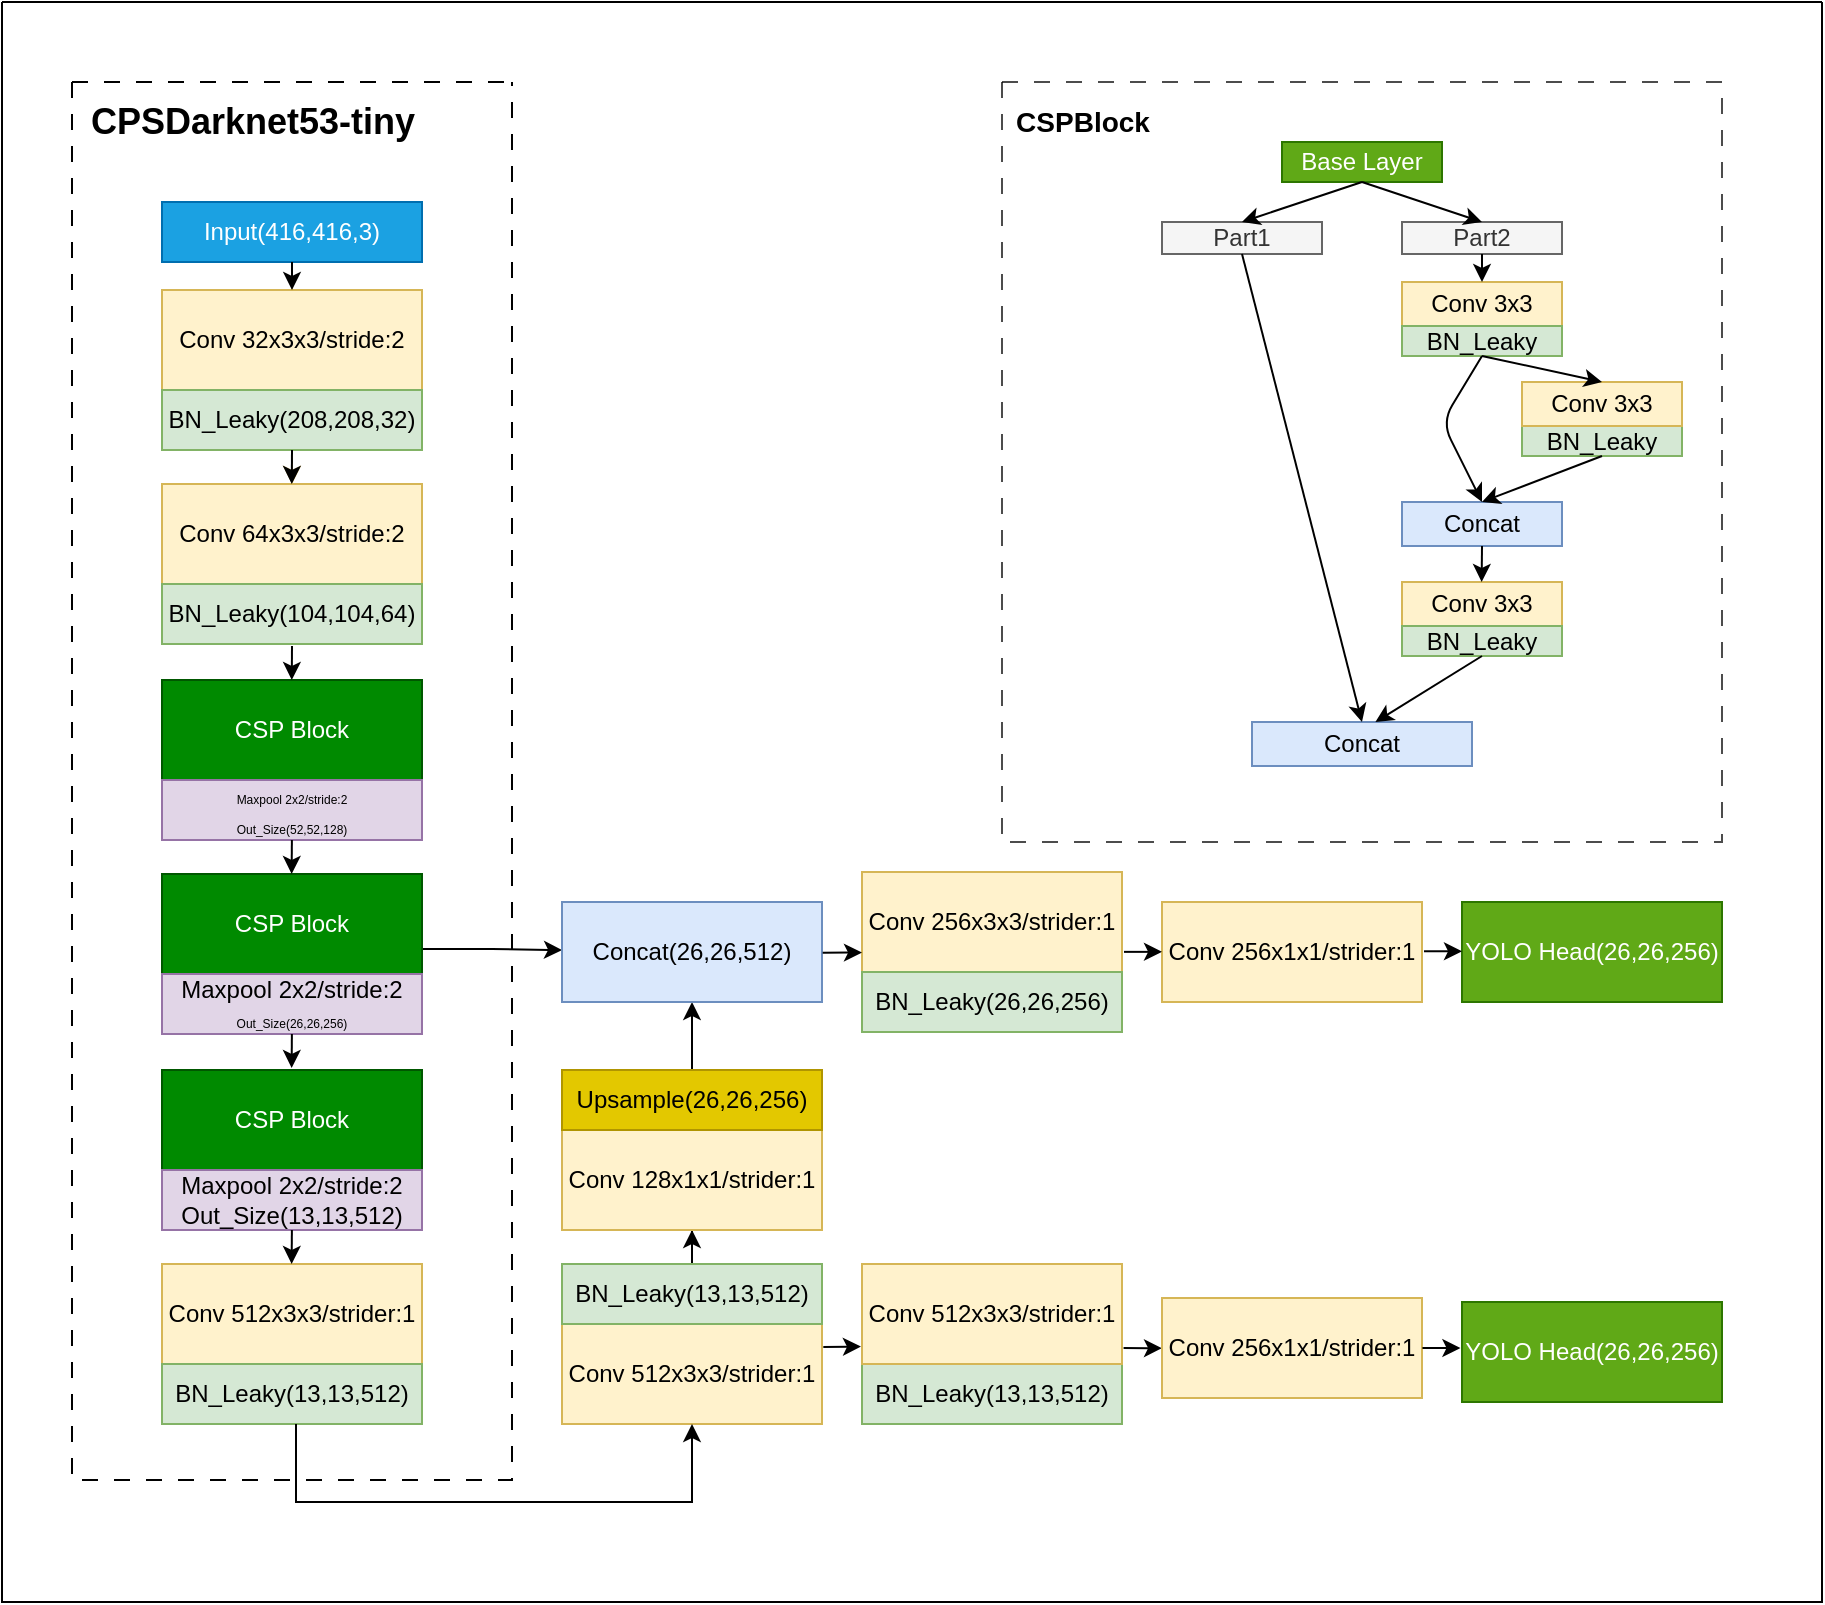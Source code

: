 <mxfile version="22.0.6" type="github" pages="3">
  <diagram name="第 1 页" id="C7Rz_XnBknAUtESU6E9H">
    <mxGraphModel dx="943" dy="786" grid="1" gridSize="10" guides="1" tooltips="1" connect="1" arrows="1" fold="1" page="1" pageScale="1" pageWidth="827" pageHeight="1169" math="0" shadow="0">
      <root>
        <mxCell id="0" />
        <mxCell id="1" parent="0" />
        <mxCell id="7DBj5NOCgDxDBbjT1OmL-2" value="" style="edgeStyle=orthogonalEdgeStyle;rounded=0;orthogonalLoop=1;jettySize=auto;html=1;fillColor=#fff2cc;strokeColor=#d6b656;" parent="1" source="ZzhfId6awPJv4jG7YO2s-1" target="ZzhfId6awPJv4jG7YO2s-5" edge="1">
          <mxGeometry relative="1" as="geometry" />
        </mxCell>
        <mxCell id="ZzhfId6awPJv4jG7YO2s-1" value="Input(416,416,3)" style="rounded=0;whiteSpace=wrap;html=1;flipV=1;flipH=0;fillColor=#1ba1e2;strokeColor=#006EAF;fontColor=#ffffff;" parent="1" vertex="1">
          <mxGeometry x="100" y="100" width="130" height="30" as="geometry" />
        </mxCell>
        <mxCell id="ZzhfId6awPJv4jG7YO2s-3" value="Conv 32x3x3/stride:2" style="rounded=0;whiteSpace=wrap;html=1;flipV=1;flipH=0;fillColor=#fff2cc;strokeColor=#d6b656;" parent="1" vertex="1">
          <mxGeometry x="100" y="144" width="130" height="50" as="geometry" />
        </mxCell>
        <mxCell id="ZzhfId6awPJv4jG7YO2s-4" value="BN_Leaky(208,208,32)" style="rounded=0;whiteSpace=wrap;html=1;flipV=1;flipH=0;fillColor=#d5e8d4;strokeColor=#82b366;" parent="1" vertex="1">
          <mxGeometry x="100" y="194" width="130" height="30" as="geometry" />
        </mxCell>
        <mxCell id="ZzhfId6awPJv4jG7YO2s-5" value="Conv 64x3x3/stride:2" style="rounded=0;whiteSpace=wrap;html=1;flipV=1;flipH=0;movable=1;resizable=1;rotatable=1;deletable=1;editable=1;locked=0;connectable=1;fillColor=#fff2cc;strokeColor=#d6b656;" parent="1" vertex="1">
          <mxGeometry x="100" y="241" width="130" height="50" as="geometry" />
        </mxCell>
        <mxCell id="ZzhfId6awPJv4jG7YO2s-6" value="BN_Leaky(104,104,64)" style="rounded=0;whiteSpace=wrap;html=1;flipV=1;flipH=0;movable=1;resizable=1;rotatable=1;deletable=1;editable=1;locked=0;connectable=1;fillColor=#d5e8d4;strokeColor=#82b366;" parent="1" vertex="1">
          <mxGeometry x="100" y="291" width="130" height="30" as="geometry" />
        </mxCell>
        <mxCell id="ZzhfId6awPJv4jG7YO2s-7" value="CSP Block" style="rounded=0;whiteSpace=wrap;html=1;flipV=1;flipH=0;fillColor=#008a00;fontColor=#ffffff;strokeColor=#005700;" parent="1" vertex="1">
          <mxGeometry x="100" y="339" width="130" height="50" as="geometry" />
        </mxCell>
        <mxCell id="ZzhfId6awPJv4jG7YO2s-8" value="&lt;font style=&quot;font-size: 6px;&quot;&gt;Maxpool 2x2/stride:2&lt;br&gt;Out_Size(52,52,128)&lt;br&gt;&lt;/font&gt;" style="rounded=0;whiteSpace=wrap;html=1;flipV=1;flipH=0;fillColor=#e1d5e7;strokeColor=#9673a6;" parent="1" vertex="1">
          <mxGeometry x="100" y="389" width="130" height="30" as="geometry" />
        </mxCell>
        <mxCell id="ZzhfId6awPJv4jG7YO2s-43" style="edgeStyle=orthogonalEdgeStyle;rounded=0;orthogonalLoop=1;jettySize=auto;html=1;exitX=1;exitY=0.75;exitDx=0;exitDy=0;entryX=0;entryY=0.519;entryDx=0;entryDy=0;entryPerimeter=0;" parent="1" source="ZzhfId6awPJv4jG7YO2s-9" target="ZzhfId6awPJv4jG7YO2s-39" edge="1">
          <mxGeometry relative="1" as="geometry">
            <mxPoint x="300" y="473.25" as="targetPoint" />
          </mxGeometry>
        </mxCell>
        <mxCell id="ZzhfId6awPJv4jG7YO2s-9" value="CSP Block" style="rounded=0;whiteSpace=wrap;html=1;flipV=1;flipH=0;fillColor=#008a00;fontColor=#ffffff;strokeColor=#005700;" parent="1" vertex="1">
          <mxGeometry x="100" y="436" width="130" height="50" as="geometry" />
        </mxCell>
        <mxCell id="ZzhfId6awPJv4jG7YO2s-10" value="Maxpool 2x2/stride:2&lt;br style=&quot;border-color: var(--border-color); font-size: 6px;&quot;&gt;&lt;span style=&quot;font-size: 6px;&quot;&gt;Out_Size(26,26,256)&lt;/span&gt;" style="rounded=0;whiteSpace=wrap;html=1;flipV=1;flipH=0;fillColor=#e1d5e7;strokeColor=#9673a6;" parent="1" vertex="1">
          <mxGeometry x="100" y="486" width="130" height="30" as="geometry" />
        </mxCell>
        <mxCell id="ZzhfId6awPJv4jG7YO2s-11" value="CSP Block" style="rounded=0;whiteSpace=wrap;html=1;flipV=1;flipH=0;fillColor=#008a00;fontColor=#ffffff;strokeColor=#005700;" parent="1" vertex="1">
          <mxGeometry x="100" y="534" width="130" height="50" as="geometry" />
        </mxCell>
        <mxCell id="ZzhfId6awPJv4jG7YO2s-12" value="Maxpool 2x2/stride:2&lt;br style=&quot;border-color: var(--border-color); font-size: 6px;&quot;&gt;Out_Size(13,13,512)" style="rounded=0;whiteSpace=wrap;html=1;flipV=1;flipH=0;fillColor=#e1d5e7;strokeColor=#9673a6;" parent="1" vertex="1">
          <mxGeometry x="100" y="584" width="130" height="30" as="geometry" />
        </mxCell>
        <mxCell id="ZzhfId6awPJv4jG7YO2s-13" value="Conv 512x3x3/strider:1" style="rounded=0;whiteSpace=wrap;html=1;flipV=1;flipH=0;fillColor=#fff2cc;strokeColor=#d6b656;" parent="1" vertex="1">
          <mxGeometry x="100" y="631" width="130" height="50" as="geometry" />
        </mxCell>
        <mxCell id="ZzhfId6awPJv4jG7YO2s-14" value="BN_Leaky(13,13,512)" style="rounded=0;whiteSpace=wrap;html=1;flipV=1;flipH=0;fillColor=#d5e8d4;strokeColor=#82b366;" parent="1" vertex="1">
          <mxGeometry x="100" y="681" width="130" height="30" as="geometry" />
        </mxCell>
        <mxCell id="ZzhfId6awPJv4jG7YO2s-23" value="" style="endArrow=classic;html=1;rounded=0;exitX=0.5;exitY=1;exitDx=0;exitDy=0;" parent="1" source="ZzhfId6awPJv4jG7YO2s-1" target="ZzhfId6awPJv4jG7YO2s-3" edge="1">
          <mxGeometry width="50" height="50" relative="1" as="geometry">
            <mxPoint x="200" y="150" as="sourcePoint" />
            <mxPoint x="250" y="100" as="targetPoint" />
          </mxGeometry>
        </mxCell>
        <mxCell id="ZzhfId6awPJv4jG7YO2s-24" value="" style="endArrow=classic;html=1;rounded=0;exitX=0.5;exitY=1;exitDx=0;exitDy=0;" parent="1" source="ZzhfId6awPJv4jG7YO2s-4" edge="1">
          <mxGeometry width="50" height="50" relative="1" as="geometry">
            <mxPoint x="164.89" y="227" as="sourcePoint" />
            <mxPoint x="164.89" y="241" as="targetPoint" />
          </mxGeometry>
        </mxCell>
        <mxCell id="ZzhfId6awPJv4jG7YO2s-25" value="" style="endArrow=classic;html=1;rounded=0;exitX=0.5;exitY=1;exitDx=0;exitDy=0;" parent="1" edge="1">
          <mxGeometry width="50" height="50" relative="1" as="geometry">
            <mxPoint x="165" y="322" as="sourcePoint" />
            <mxPoint x="164.89" y="339" as="targetPoint" />
          </mxGeometry>
        </mxCell>
        <mxCell id="ZzhfId6awPJv4jG7YO2s-26" value="" style="endArrow=classic;html=1;rounded=0;exitX=0.5;exitY=1;exitDx=0;exitDy=0;" parent="1" edge="1">
          <mxGeometry width="50" height="50" relative="1" as="geometry">
            <mxPoint x="164.94" y="419" as="sourcePoint" />
            <mxPoint x="164.83" y="436" as="targetPoint" />
          </mxGeometry>
        </mxCell>
        <mxCell id="ZzhfId6awPJv4jG7YO2s-27" value="" style="endArrow=classic;html=1;rounded=0;exitX=0.5;exitY=1;exitDx=0;exitDy=0;" parent="1" edge="1">
          <mxGeometry width="50" height="50" relative="1" as="geometry">
            <mxPoint x="164.94" y="516" as="sourcePoint" />
            <mxPoint x="164.83" y="533" as="targetPoint" />
          </mxGeometry>
        </mxCell>
        <mxCell id="ZzhfId6awPJv4jG7YO2s-28" value="" style="endArrow=classic;html=1;rounded=0;exitX=0.5;exitY=1;exitDx=0;exitDy=0;" parent="1" edge="1">
          <mxGeometry width="50" height="50" relative="1" as="geometry">
            <mxPoint x="164.94" y="614" as="sourcePoint" />
            <mxPoint x="164.83" y="631" as="targetPoint" />
          </mxGeometry>
        </mxCell>
        <mxCell id="ZzhfId6awPJv4jG7YO2s-32" value="" style="swimlane;startSize=0;dashed=1;dashPattern=8 8;" parent="1" vertex="1">
          <mxGeometry x="55" y="40" width="220" height="699" as="geometry" />
        </mxCell>
        <mxCell id="ZzhfId6awPJv4jG7YO2s-33" value="&lt;b&gt;&lt;font style=&quot;font-size: 18px;&quot;&gt;CPSDarknet53-tiny&lt;/font&gt;&lt;/b&gt;" style="text;html=1;align=center;verticalAlign=middle;resizable=0;points=[];autosize=1;strokeColor=none;fillColor=none;" parent="ZzhfId6awPJv4jG7YO2s-32" vertex="1">
          <mxGeometry x="-5" width="190" height="40" as="geometry" />
        </mxCell>
        <mxCell id="ZzhfId6awPJv4jG7YO2s-35" value="Conv 512x3x3/strider:1" style="rounded=0;whiteSpace=wrap;html=1;flipV=0;flipH=1;direction=west;fillColor=#fff2cc;strokeColor=#d6b656;" parent="1" vertex="1">
          <mxGeometry x="300" y="661" width="130" height="50" as="geometry" />
        </mxCell>
        <mxCell id="ZzhfId6awPJv4jG7YO2s-42" style="edgeStyle=orthogonalEdgeStyle;rounded=0;orthogonalLoop=1;jettySize=auto;html=1;exitX=0.5;exitY=1;exitDx=0;exitDy=0;" parent="1" source="ZzhfId6awPJv4jG7YO2s-36" target="ZzhfId6awPJv4jG7YO2s-37" edge="1">
          <mxGeometry relative="1" as="geometry" />
        </mxCell>
        <mxCell id="ZzhfId6awPJv4jG7YO2s-36" value="BN_Leaky(13,13,512)" style="rounded=0;whiteSpace=wrap;html=1;flipV=0;flipH=1;direction=west;fillColor=#d5e8d4;strokeColor=#82b366;" parent="1" vertex="1">
          <mxGeometry x="300" y="631" width="130" height="30" as="geometry" />
        </mxCell>
        <mxCell id="ZzhfId6awPJv4jG7YO2s-37" value="Conv 128x1x1/strider:1" style="rounded=0;whiteSpace=wrap;html=1;flipV=0;flipH=1;direction=west;fillColor=#fff2cc;strokeColor=#d6b656;" parent="1" vertex="1">
          <mxGeometry x="300" y="564" width="130" height="50" as="geometry" />
        </mxCell>
        <mxCell id="ZzhfId6awPJv4jG7YO2s-41" style="edgeStyle=orthogonalEdgeStyle;rounded=0;orthogonalLoop=1;jettySize=auto;html=1;exitX=0.5;exitY=1;exitDx=0;exitDy=0;entryX=0.5;entryY=0;entryDx=0;entryDy=0;" parent="1" source="ZzhfId6awPJv4jG7YO2s-38" target="ZzhfId6awPJv4jG7YO2s-39" edge="1">
          <mxGeometry relative="1" as="geometry" />
        </mxCell>
        <mxCell id="ZzhfId6awPJv4jG7YO2s-38" value="Upsample(26,26,256)" style="rounded=0;whiteSpace=wrap;html=1;flipV=0;flipH=1;direction=west;fillColor=#e3c800;fontColor=#000000;strokeColor=#B09500;" parent="1" vertex="1">
          <mxGeometry x="300" y="534" width="130" height="30" as="geometry" />
        </mxCell>
        <mxCell id="ZzhfId6awPJv4jG7YO2s-39" value="Concat(26,26,512)" style="rounded=0;whiteSpace=wrap;html=1;flipV=0;flipH=1;direction=west;fillColor=#dae8fc;strokeColor=#6c8ebf;" parent="1" vertex="1">
          <mxGeometry x="300" y="450" width="130" height="50" as="geometry" />
        </mxCell>
        <mxCell id="ZzhfId6awPJv4jG7YO2s-46" value="Conv 256x3x3/strider:1" style="rounded=0;whiteSpace=wrap;html=1;flipV=1;flipH=0;fillColor=#fff2cc;strokeColor=#d6b656;" parent="1" vertex="1">
          <mxGeometry x="450" y="435" width="130" height="50" as="geometry" />
        </mxCell>
        <mxCell id="ZzhfId6awPJv4jG7YO2s-47" value="BN_Leaky(26,26,256)" style="rounded=0;whiteSpace=wrap;html=1;flipV=1;flipH=0;fillColor=#d5e8d4;strokeColor=#82b366;" parent="1" vertex="1">
          <mxGeometry x="450" y="485" width="130" height="30" as="geometry" />
        </mxCell>
        <mxCell id="ZzhfId6awPJv4jG7YO2s-52" value="BN_Leaky(13,13,512)" style="rounded=0;whiteSpace=wrap;html=1;flipV=0;flipH=1;direction=west;fillColor=#d5e8d4;strokeColor=#82b366;" parent="1" vertex="1">
          <mxGeometry x="450" y="681" width="130" height="30" as="geometry" />
        </mxCell>
        <mxCell id="ZzhfId6awPJv4jG7YO2s-53" value="Conv 512x3x3/strider:1" style="rounded=0;whiteSpace=wrap;html=1;flipV=0;flipH=1;direction=west;fillColor=#fff2cc;strokeColor=#d6b656;" parent="1" vertex="1">
          <mxGeometry x="450" y="631" width="130" height="50" as="geometry" />
        </mxCell>
        <mxCell id="ZzhfId6awPJv4jG7YO2s-55" value="YOLO Head(26,26,256)" style="rounded=0;whiteSpace=wrap;html=1;flipV=0;flipH=1;direction=west;fillColor=#60a917;fontColor=#ffffff;strokeColor=#2D7600;" parent="1" vertex="1">
          <mxGeometry x="750" y="650" width="130" height="50" as="geometry" />
        </mxCell>
        <mxCell id="ZzhfId6awPJv4jG7YO2s-56" value="Conv 256x1x1/strider:1" style="rounded=0;whiteSpace=wrap;html=1;flipV=0;flipH=1;direction=west;fillColor=#fff2cc;strokeColor=#d6b656;" parent="1" vertex="1">
          <mxGeometry x="600" y="450" width="130" height="50" as="geometry" />
        </mxCell>
        <mxCell id="ZzhfId6awPJv4jG7YO2s-72" style="edgeStyle=orthogonalEdgeStyle;rounded=0;orthogonalLoop=1;jettySize=auto;html=1;exitX=1.006;exitY=0.159;exitDx=0;exitDy=0;exitPerimeter=0;" parent="1" source="ZzhfId6awPJv4jG7YO2s-53" target="ZzhfId6awPJv4jG7YO2s-60" edge="1">
          <mxGeometry relative="1" as="geometry" />
        </mxCell>
        <mxCell id="ZzhfId6awPJv4jG7YO2s-60" value="Conv 256x1x1/strider:1" style="rounded=0;whiteSpace=wrap;html=1;flipV=0;flipH=1;direction=west;fillColor=#fff2cc;strokeColor=#d6b656;" parent="1" vertex="1">
          <mxGeometry x="600" y="648" width="130" height="50" as="geometry" />
        </mxCell>
        <mxCell id="ZzhfId6awPJv4jG7YO2s-61" value="YOLO Head(26,26,256)" style="rounded=0;whiteSpace=wrap;html=1;flipV=0;flipH=1;direction=west;fillColor=#60a917;fontColor=#ffffff;strokeColor=#2D7600;" parent="1" vertex="1">
          <mxGeometry x="750" y="450" width="130" height="50" as="geometry" />
        </mxCell>
        <mxCell id="ZzhfId6awPJv4jG7YO2s-63" value="" style="endArrow=classic;html=1;rounded=0;entryX=-0.004;entryY=0.175;entryDx=0;entryDy=0;entryPerimeter=0;exitX=1.005;exitY=0.769;exitDx=0;exitDy=0;exitPerimeter=0;" parent="1" source="ZzhfId6awPJv4jG7YO2s-35" target="ZzhfId6awPJv4jG7YO2s-53" edge="1">
          <mxGeometry width="50" height="50" relative="1" as="geometry">
            <mxPoint x="430" y="671" as="sourcePoint" />
            <mxPoint x="480" y="621" as="targetPoint" />
            <Array as="points" />
          </mxGeometry>
        </mxCell>
        <mxCell id="ZzhfId6awPJv4jG7YO2s-64" value="" style="endArrow=classic;html=1;rounded=0;entryX=0;entryY=0.194;entryDx=0;entryDy=0;entryPerimeter=0;exitX=1.005;exitY=0.769;exitDx=0;exitDy=0;exitPerimeter=0;" parent="1" target="ZzhfId6awPJv4jG7YO2s-46" edge="1">
          <mxGeometry width="50" height="50" relative="1" as="geometry">
            <mxPoint x="430.35" y="475.32" as="sourcePoint" />
            <mxPoint x="448.35" y="474.32" as="targetPoint" />
            <Array as="points" />
          </mxGeometry>
        </mxCell>
        <mxCell id="ZzhfId6awPJv4jG7YO2s-73" style="edgeStyle=orthogonalEdgeStyle;rounded=0;orthogonalLoop=1;jettySize=auto;html=1;exitX=1.006;exitY=0.159;exitDx=0;exitDy=0;exitPerimeter=0;" parent="1" edge="1">
          <mxGeometry relative="1" as="geometry">
            <mxPoint x="581" y="474.93" as="sourcePoint" />
            <mxPoint x="600" y="474.93" as="targetPoint" />
          </mxGeometry>
        </mxCell>
        <mxCell id="ZzhfId6awPJv4jG7YO2s-74" style="edgeStyle=orthogonalEdgeStyle;rounded=0;orthogonalLoop=1;jettySize=auto;html=1;exitX=1.006;exitY=0.159;exitDx=0;exitDy=0;exitPerimeter=0;" parent="1" edge="1">
          <mxGeometry relative="1" as="geometry">
            <mxPoint x="731" y="474.63" as="sourcePoint" />
            <mxPoint x="750" y="474.63" as="targetPoint" />
          </mxGeometry>
        </mxCell>
        <mxCell id="ZzhfId6awPJv4jG7YO2s-76" style="edgeStyle=orthogonalEdgeStyle;rounded=0;orthogonalLoop=1;jettySize=auto;html=1;exitX=1.006;exitY=0.159;exitDx=0;exitDy=0;exitPerimeter=0;" parent="1" edge="1">
          <mxGeometry relative="1" as="geometry">
            <mxPoint x="730.22" y="673" as="sourcePoint" />
            <mxPoint x="749.22" y="673" as="targetPoint" />
          </mxGeometry>
        </mxCell>
        <mxCell id="ZzhfId6awPJv4jG7YO2s-77" value="" style="swimlane;startSize=0;dashed=1;dashPattern=8 8;opacity=70;" parent="1" vertex="1">
          <mxGeometry x="520" y="40" width="360" height="380" as="geometry" />
        </mxCell>
        <mxCell id="ZzhfId6awPJv4jG7YO2s-78" value="&lt;b&gt;&lt;font style=&quot;font-size: 14px;&quot;&gt;CSPBlock&lt;/font&gt;&lt;/b&gt;" style="text;html=1;align=center;verticalAlign=middle;resizable=0;points=[];autosize=1;strokeColor=none;fillColor=none;" parent="ZzhfId6awPJv4jG7YO2s-77" vertex="1">
          <mxGeometry x="-5" y="5" width="90" height="30" as="geometry" />
        </mxCell>
        <mxCell id="ZzhfId6awPJv4jG7YO2s-79" value="Base Layer" style="rounded=0;whiteSpace=wrap;html=1;fillColor=#60a917;fontColor=#ffffff;strokeColor=#2D7600;" parent="ZzhfId6awPJv4jG7YO2s-77" vertex="1">
          <mxGeometry x="140" y="30" width="80" height="20" as="geometry" />
        </mxCell>
        <mxCell id="ZzhfId6awPJv4jG7YO2s-80" value="Part1" style="rounded=0;whiteSpace=wrap;html=1;fillColor=#f5f5f5;fontColor=#333333;strokeColor=#666666;" parent="ZzhfId6awPJv4jG7YO2s-77" vertex="1">
          <mxGeometry x="80" y="70" width="80" height="16" as="geometry" />
        </mxCell>
        <mxCell id="ZzhfId6awPJv4jG7YO2s-81" value="Part2" style="rounded=0;whiteSpace=wrap;html=1;fillColor=#f5f5f5;fontColor=#333333;strokeColor=#666666;" parent="ZzhfId6awPJv4jG7YO2s-77" vertex="1">
          <mxGeometry x="200" y="70" width="80" height="16" as="geometry" />
        </mxCell>
        <mxCell id="ZzhfId6awPJv4jG7YO2s-83" value="Conv 3x3" style="rounded=0;whiteSpace=wrap;html=1;fillColor=#fff2cc;strokeColor=#d6b656;" parent="ZzhfId6awPJv4jG7YO2s-77" vertex="1">
          <mxGeometry x="200" y="100" width="80" height="22" as="geometry" />
        </mxCell>
        <mxCell id="ZzhfId6awPJv4jG7YO2s-84" value="BN_Leaky" style="rounded=0;whiteSpace=wrap;html=1;fillColor=#d5e8d4;strokeColor=#82b366;" parent="ZzhfId6awPJv4jG7YO2s-77" vertex="1">
          <mxGeometry x="200" y="122" width="80" height="15" as="geometry" />
        </mxCell>
        <mxCell id="ZzhfId6awPJv4jG7YO2s-85" value="BN_Leaky" style="rounded=0;whiteSpace=wrap;html=1;fillColor=#d5e8d4;strokeColor=#82b366;" parent="ZzhfId6awPJv4jG7YO2s-77" vertex="1">
          <mxGeometry x="260" y="172" width="80" height="15" as="geometry" />
        </mxCell>
        <mxCell id="ZzhfId6awPJv4jG7YO2s-86" value="Conv 3x3" style="rounded=0;whiteSpace=wrap;html=1;fillColor=#fff2cc;strokeColor=#d6b656;" parent="ZzhfId6awPJv4jG7YO2s-77" vertex="1">
          <mxGeometry x="260" y="150" width="80" height="22" as="geometry" />
        </mxCell>
        <mxCell id="ZzhfId6awPJv4jG7YO2s-87" value="Concat" style="rounded=0;whiteSpace=wrap;html=1;fillColor=#dae8fc;strokeColor=#6c8ebf;" parent="ZzhfId6awPJv4jG7YO2s-77" vertex="1">
          <mxGeometry x="200" y="210" width="80" height="22" as="geometry" />
        </mxCell>
        <mxCell id="ZzhfId6awPJv4jG7YO2s-88" value="Conv 3x3" style="rounded=0;whiteSpace=wrap;html=1;fillColor=#fff2cc;strokeColor=#d6b656;" parent="ZzhfId6awPJv4jG7YO2s-77" vertex="1">
          <mxGeometry x="200" y="250" width="80" height="22" as="geometry" />
        </mxCell>
        <mxCell id="ZzhfId6awPJv4jG7YO2s-89" value="BN_Leaky" style="rounded=0;whiteSpace=wrap;html=1;fillColor=#d5e8d4;strokeColor=#82b366;" parent="ZzhfId6awPJv4jG7YO2s-77" vertex="1">
          <mxGeometry x="200" y="272" width="80" height="15" as="geometry" />
        </mxCell>
        <mxCell id="ZzhfId6awPJv4jG7YO2s-90" value="Concat" style="rounded=0;whiteSpace=wrap;html=1;fillColor=#dae8fc;strokeColor=#6c8ebf;" parent="ZzhfId6awPJv4jG7YO2s-77" vertex="1">
          <mxGeometry x="125" y="320" width="110" height="22" as="geometry" />
        </mxCell>
        <mxCell id="ZzhfId6awPJv4jG7YO2s-93" value="" style="endArrow=classic;html=1;rounded=0;entryX=0.5;entryY=0;entryDx=0;entryDy=0;" parent="ZzhfId6awPJv4jG7YO2s-77" target="ZzhfId6awPJv4jG7YO2s-90" edge="1">
          <mxGeometry width="50" height="50" relative="1" as="geometry">
            <mxPoint x="120" y="86" as="sourcePoint" />
            <mxPoint x="170" y="36" as="targetPoint" />
          </mxGeometry>
        </mxCell>
        <mxCell id="ZzhfId6awPJv4jG7YO2s-94" value="" style="endArrow=classic;html=1;rounded=0;exitX=0.5;exitY=1;exitDx=0;exitDy=0;entryX=0.5;entryY=0;entryDx=0;entryDy=0;" parent="ZzhfId6awPJv4jG7YO2s-77" source="ZzhfId6awPJv4jG7YO2s-79" target="ZzhfId6awPJv4jG7YO2s-80" edge="1">
          <mxGeometry width="50" height="50" relative="1" as="geometry">
            <mxPoint x="170" y="160" as="sourcePoint" />
            <mxPoint x="220" y="110" as="targetPoint" />
          </mxGeometry>
        </mxCell>
        <mxCell id="ZzhfId6awPJv4jG7YO2s-95" value="" style="endArrow=classic;html=1;rounded=0;exitX=0.5;exitY=1;exitDx=0;exitDy=0;entryX=0.5;entryY=0;entryDx=0;entryDy=0;" parent="ZzhfId6awPJv4jG7YO2s-77" source="ZzhfId6awPJv4jG7YO2s-79" target="ZzhfId6awPJv4jG7YO2s-81" edge="1">
          <mxGeometry width="50" height="50" relative="1" as="geometry">
            <mxPoint x="200" y="50" as="sourcePoint" />
            <mxPoint x="140" y="70" as="targetPoint" />
          </mxGeometry>
        </mxCell>
        <mxCell id="ZzhfId6awPJv4jG7YO2s-96" value="" style="endArrow=classic;html=1;rounded=0;entryX=0.5;entryY=0;entryDx=0;entryDy=0;exitX=0.5;exitY=1;exitDx=0;exitDy=0;" parent="ZzhfId6awPJv4jG7YO2s-77" source="ZzhfId6awPJv4jG7YO2s-81" target="ZzhfId6awPJv4jG7YO2s-83" edge="1">
          <mxGeometry width="50" height="50" relative="1" as="geometry">
            <mxPoint x="190" y="110" as="sourcePoint" />
            <mxPoint x="240" y="60" as="targetPoint" />
          </mxGeometry>
        </mxCell>
        <mxCell id="ZzhfId6awPJv4jG7YO2s-98" value="" style="endArrow=classic;html=1;rounded=0;entryX=0.5;entryY=0;entryDx=0;entryDy=0;exitX=0.5;exitY=1;exitDx=0;exitDy=0;" parent="ZzhfId6awPJv4jG7YO2s-77" source="ZzhfId6awPJv4jG7YO2s-87" edge="1">
          <mxGeometry width="50" height="50" relative="1" as="geometry">
            <mxPoint x="239.83" y="236" as="sourcePoint" />
            <mxPoint x="239.83" y="250" as="targetPoint" />
          </mxGeometry>
        </mxCell>
        <mxCell id="ZzhfId6awPJv4jG7YO2s-99" value="" style="endArrow=classic;html=1;rounded=0;entryX=0.5;entryY=0;entryDx=0;entryDy=0;exitX=0.5;exitY=1;exitDx=0;exitDy=0;" parent="ZzhfId6awPJv4jG7YO2s-77" source="ZzhfId6awPJv4jG7YO2s-84" target="ZzhfId6awPJv4jG7YO2s-86" edge="1">
          <mxGeometry width="50" height="50" relative="1" as="geometry">
            <mxPoint x="190" y="190" as="sourcePoint" />
            <mxPoint x="240" y="140" as="targetPoint" />
          </mxGeometry>
        </mxCell>
        <mxCell id="ZzhfId6awPJv4jG7YO2s-100" value="" style="endArrow=classic;html=1;rounded=0;exitX=0.5;exitY=1;exitDx=0;exitDy=0;entryX=0.5;entryY=0;entryDx=0;entryDy=0;" parent="ZzhfId6awPJv4jG7YO2s-77" source="ZzhfId6awPJv4jG7YO2s-85" target="ZzhfId6awPJv4jG7YO2s-87" edge="1">
          <mxGeometry width="50" height="50" relative="1" as="geometry">
            <mxPoint x="250" y="147" as="sourcePoint" />
            <mxPoint x="310" y="160" as="targetPoint" />
          </mxGeometry>
        </mxCell>
        <mxCell id="ZzhfId6awPJv4jG7YO2s-101" value="" style="endArrow=classic;html=1;rounded=0;exitX=0.5;exitY=1;exitDx=0;exitDy=0;entryX=0.561;entryY=0;entryDx=0;entryDy=0;entryPerimeter=0;" parent="ZzhfId6awPJv4jG7YO2s-77" source="ZzhfId6awPJv4jG7YO2s-89" target="ZzhfId6awPJv4jG7YO2s-90" edge="1">
          <mxGeometry width="50" height="50" relative="1" as="geometry">
            <mxPoint x="310" y="197" as="sourcePoint" />
            <mxPoint x="250" y="220" as="targetPoint" />
          </mxGeometry>
        </mxCell>
        <mxCell id="ZzhfId6awPJv4jG7YO2s-106" value="" style="endArrow=classic;html=1;rounded=1;exitX=0.5;exitY=1;exitDx=0;exitDy=0;" parent="1" source="ZzhfId6awPJv4jG7YO2s-84" edge="1">
          <mxGeometry width="50" height="50" relative="1" as="geometry">
            <mxPoint x="640" y="280" as="sourcePoint" />
            <mxPoint x="760" y="250" as="targetPoint" />
            <Array as="points">
              <mxPoint x="740" y="210" />
            </Array>
          </mxGeometry>
        </mxCell>
        <mxCell id="7DBj5NOCgDxDBbjT1OmL-7" value="" style="endArrow=classic;html=1;rounded=0;exitX=0.5;exitY=1;exitDx=0;exitDy=0;entryX=0.5;entryY=0;entryDx=0;entryDy=0;" parent="1" target="ZzhfId6awPJv4jG7YO2s-35" edge="1">
          <mxGeometry width="50" height="50" relative="1" as="geometry">
            <mxPoint x="167.0" y="711.0" as="sourcePoint" />
            <mxPoint x="367" y="711.0" as="targetPoint" />
            <Array as="points">
              <mxPoint x="167" y="750" />
              <mxPoint x="365" y="750" />
            </Array>
          </mxGeometry>
        </mxCell>
        <mxCell id="7DBj5NOCgDxDBbjT1OmL-11" value="" style="swimlane;startSize=0;" parent="1" vertex="1">
          <mxGeometry x="20" width="910" height="800" as="geometry" />
        </mxCell>
      </root>
    </mxGraphModel>
  </diagram>
  <diagram id="WRaTihLqK4-gAnZHfujq" name="第 2 页">
    <mxGraphModel dx="943" dy="786" grid="1" gridSize="10" guides="1" tooltips="1" connect="1" arrows="1" fold="1" page="1" pageScale="1" pageWidth="827" pageHeight="1169" math="0" shadow="0">
      <root>
        <mxCell id="0" />
        <mxCell id="1" parent="0" />
        <mxCell id="GPti_i0lPDp26cjpwM-1-2" value="" style="rounded=0;whiteSpace=wrap;html=1;fillColor=#fff2cc;strokeColor=#d6b656;" parent="1" vertex="1">
          <mxGeometry x="40" y="220" width="240" height="240" as="geometry" />
        </mxCell>
        <mxCell id="NzBckC0U7NooiDgo-3Vs-2" value="DDR3 Controller" style="rounded=0;whiteSpace=wrap;html=1;fillColor=#f8cecc;strokeColor=#b85450;" parent="1" vertex="1">
          <mxGeometry x="180" y="370" width="100" height="90" as="geometry" />
        </mxCell>
        <mxCell id="NzBckC0U7NooiDgo-3Vs-4" value="&lt;b&gt;PS(ARM)&lt;/b&gt;" style="text;html=1;align=center;verticalAlign=middle;resizable=0;points=[];autosize=1;strokeColor=none;fillColor=none;" parent="1" vertex="1">
          <mxGeometry x="115" y="325" width="70" height="30" as="geometry" />
        </mxCell>
        <mxCell id="NzBckC0U7NooiDgo-3Vs-5" value="Cache" style="rounded=0;whiteSpace=wrap;html=1;fillColor=#f8cecc;strokeColor=#b85450;" parent="1" vertex="1">
          <mxGeometry x="40" y="390" width="90" height="70" as="geometry" />
        </mxCell>
        <mxCell id="NzBckC0U7NooiDgo-3Vs-7" value="Cortex-A9&lt;br&gt;CPU" style="rounded=0;whiteSpace=wrap;html=1;fillColor=#f8cecc;strokeColor=#b85450;" parent="1" vertex="1">
          <mxGeometry x="40" y="220" width="90" height="70" as="geometry" />
        </mxCell>
        <mxCell id="NzBckC0U7NooiDgo-3Vs-10" value="" style="rounded=0;whiteSpace=wrap;html=1;fillColor=#fff2cc;strokeColor=#d6b656;" parent="1" vertex="1">
          <mxGeometry x="360" y="220" width="240" height="350" as="geometry" />
        </mxCell>
        <mxCell id="NzBckC0U7NooiDgo-3Vs-11" value="" style="shape=flexArrow;endArrow=classic;startArrow=classic;html=1;rounded=0;entryX=0.5;entryY=1;entryDx=0;entryDy=0;fillColor=#dae8fc;strokeColor=#6c8ebf;" parent="1" source="NzBckC0U7NooiDgo-3Vs-5" target="NzBckC0U7NooiDgo-3Vs-7" edge="1">
          <mxGeometry width="100" height="100" relative="1" as="geometry">
            <mxPoint x="136.96" y="400" as="sourcePoint" />
            <mxPoint x="70.003" y="290" as="targetPoint" />
          </mxGeometry>
        </mxCell>
        <mxCell id="NzBckC0U7NooiDgo-3Vs-12" value="" style="shape=flexArrow;endArrow=classic;startArrow=classic;html=1;rounded=0;entryX=0.002;entryY=0.608;entryDx=0;entryDy=0;exitX=1;exitY=0.5;exitDx=0;exitDy=0;entryPerimeter=0;fillColor=#dae8fc;strokeColor=#6c8ebf;startWidth=22.989;startSize=4.274;endWidth=22.989;endSize=4.72;" parent="1" source="NzBckC0U7NooiDgo-3Vs-5" target="NzBckC0U7NooiDgo-3Vs-2" edge="1">
          <mxGeometry width="100" height="100" relative="1" as="geometry">
            <mxPoint x="100" y="390" as="sourcePoint" />
            <mxPoint x="200" y="290" as="targetPoint" />
          </mxGeometry>
        </mxCell>
        <mxCell id="NzBckC0U7NooiDgo-3Vs-13" value="" style="shape=flexArrow;endArrow=classic;startArrow=classic;html=1;rounded=0;entryX=-0.004;entryY=0.343;entryDx=0;entryDy=0;exitX=1;exitY=0.5;exitDx=0;exitDy=0;fillColor=#dae8fc;strokeColor=#6c8ebf;entryPerimeter=0;" parent="1" edge="1">
          <mxGeometry width="100" height="100" relative="1" as="geometry">
            <mxPoint x="280.96" y="352" as="sourcePoint" />
            <mxPoint x="360.0" y="352.05" as="targetPoint" />
          </mxGeometry>
        </mxCell>
        <mxCell id="NzBckC0U7NooiDgo-3Vs-19" value="" style="shape=flexArrow;endArrow=classic;startArrow=classic;html=1;rounded=0;fillColor=#dae8fc;strokeColor=#6c8ebf;entryX=0.5;entryY=0;entryDx=0;entryDy=0;startWidth=16.512;startSize=2.97;endWidth=18.037;endSize=2.681;" parent="1" source="NzBckC0U7NooiDgo-3Vs-18" edge="1">
          <mxGeometry width="100" height="100" relative="1" as="geometry">
            <mxPoint x="84.92" y="460" as="sourcePoint" />
            <mxPoint x="84.92" y="520" as="targetPoint" />
          </mxGeometry>
        </mxCell>
        <mxCell id="NzBckC0U7NooiDgo-3Vs-24" value="&lt;b&gt;PL(FPGA)&lt;/b&gt;" style="text;html=1;align=center;verticalAlign=middle;resizable=0;points=[];autosize=1;strokeColor=none;fillColor=none;" parent="1" vertex="1">
          <mxGeometry x="374" y="325" width="80" height="30" as="geometry" />
        </mxCell>
        <mxCell id="NzBckC0U7NooiDgo-3Vs-30" value="" style="shape=flexArrow;endArrow=classic;startArrow=classic;html=1;rounded=0;fillColor=#dae8fc;strokeColor=#6c8ebf;entryX=0.5;entryY=0;entryDx=0;entryDy=0;startWidth=16.512;startSize=2.97;endWidth=18.037;endSize=2.681;" parent="1" target="NzBckC0U7NooiDgo-3Vs-18" edge="1">
          <mxGeometry width="100" height="100" relative="1" as="geometry">
            <mxPoint x="84.92" y="460" as="sourcePoint" />
            <mxPoint x="84.92" y="520" as="targetPoint" />
          </mxGeometry>
        </mxCell>
        <mxCell id="NzBckC0U7NooiDgo-3Vs-18" value="SD卡" style="rounded=0;whiteSpace=wrap;html=1;fillColor=#f5f5f5;strokeColor=#666666;fontColor=#333333;" parent="1" vertex="1">
          <mxGeometry x="40" y="500" width="90" height="70" as="geometry" />
        </mxCell>
        <mxCell id="NzBckC0U7NooiDgo-3Vs-31" value="DDR" style="rounded=0;whiteSpace=wrap;html=1;fillColor=#d5e8d4;strokeColor=#82b366;" parent="1" vertex="1">
          <mxGeometry x="180" y="500" width="100" height="70" as="geometry" />
        </mxCell>
        <mxCell id="NzBckC0U7NooiDgo-3Vs-32" value="" style="shape=flexArrow;endArrow=classic;startArrow=classic;html=1;rounded=0;fillColor=#dae8fc;strokeColor=#6c8ebf;entryX=0.5;entryY=0;entryDx=0;entryDy=0;startWidth=16.512;startSize=2.97;endWidth=18.037;endSize=2.681;" parent="1" edge="1">
          <mxGeometry width="100" height="100" relative="1" as="geometry">
            <mxPoint x="229.58" y="460" as="sourcePoint" />
            <mxPoint x="229.66" y="500" as="targetPoint" />
          </mxGeometry>
        </mxCell>
        <mxCell id="ZessuVMZJUi-i23lZWVX-4" value="Upsampling" style="rounded=0;whiteSpace=wrap;html=1;fillColor=#d5e8d4;strokeColor=#82b366;" parent="1" vertex="1">
          <mxGeometry x="164" y="220" width="116" height="45" as="geometry" />
        </mxCell>
        <mxCell id="ZessuVMZJUi-i23lZWVX-6" value="Concat" style="rounded=0;whiteSpace=wrap;html=1;fillColor=#d5e8d4;strokeColor=#82b366;" parent="1" vertex="1">
          <mxGeometry x="164" y="280" width="116" height="45" as="geometry" />
        </mxCell>
        <mxCell id="ZessuVMZJUi-i23lZWVX-7" value="3X3 Conv" style="rounded=0;whiteSpace=wrap;html=1;fillColor=#60a917;fontColor=#ffffff;strokeColor=#2D7600;flipH=0;flipV=1;" parent="1" vertex="1">
          <mxGeometry x="462" y="232.5" width="132" height="57.5" as="geometry" />
        </mxCell>
        <mxCell id="OR-pr0TON7of5cbkGqvZ-2" value="AXI4" style="text;html=1;align=center;verticalAlign=middle;resizable=0;points=[];autosize=1;strokeColor=none;fillColor=none;" parent="1" vertex="1">
          <mxGeometry x="295.96" y="325" width="50" height="30" as="geometry" />
        </mxCell>
        <mxCell id="OR-pr0TON7of5cbkGqvZ-4" value="DC_Conv" style="rounded=0;whiteSpace=wrap;html=1;fillColor=#60a917;fontColor=#ffffff;strokeColor=#2D7600;flipH=0;flipV=1;" parent="1" vertex="1">
          <mxGeometry x="462" y="322" width="132" height="57.5" as="geometry" />
        </mxCell>
        <mxCell id="OR-pr0TON7of5cbkGqvZ-5" value="Pool" style="rounded=0;whiteSpace=wrap;html=1;fillColor=#d5e8d4;strokeColor=#82b366;flipH=0;flipV=1;" parent="1" vertex="1">
          <mxGeometry x="462" y="500" width="132" height="57.5" as="geometry" />
        </mxCell>
        <mxCell id="OR-pr0TON7of5cbkGqvZ-7" value="PW_Conv" style="rounded=0;whiteSpace=wrap;html=1;fillColor=#60a917;fontColor=#ffffff;strokeColor=#2D7600;flipH=0;flipV=1;" parent="1" vertex="1">
          <mxGeometry x="462" y="411" width="132" height="57.5" as="geometry" />
        </mxCell>
      </root>
    </mxGraphModel>
  </diagram>
  <diagram id="uThUzszpKcvYBX-K8LjL" name="第 3 页">
    <mxGraphModel dx="1199" dy="692" grid="1" gridSize="10" guides="1" tooltips="1" connect="1" arrows="1" fold="1" page="1" pageScale="1" pageWidth="827" pageHeight="1169" math="0" shadow="0">
      <root>
        <mxCell id="0" />
        <mxCell id="1" parent="0" />
        <mxCell id="10i0soh8qdMmiElrlczp-1" value="" style="rounded=0;whiteSpace=wrap;html=1;fillColor=#d5e8d4;strokeColor=#82b366;fontSize=14;" vertex="1" parent="1">
          <mxGeometry x="230" y="240" width="90" height="30" as="geometry" />
        </mxCell>
        <mxCell id="10i0soh8qdMmiElrlczp-4" value="" style="rounded=0;whiteSpace=wrap;html=1;fillColor=#60a917;strokeColor=#2D7600;fontColor=#ffffff;fontSize=14;" vertex="1" parent="1">
          <mxGeometry x="220" y="230" width="90" height="30" as="geometry" />
        </mxCell>
        <mxCell id="10i0soh8qdMmiElrlczp-3" value="3X3&amp;nbsp; Conv" style="rounded=0;whiteSpace=wrap;html=1;fillColor=#dae8fc;strokeColor=#6c8ebf;fontSize=14;" vertex="1" parent="1">
          <mxGeometry x="210" y="220" width="90" height="30" as="geometry" />
        </mxCell>
        <mxCell id="10i0soh8qdMmiElrlczp-12" value="" style="edgeStyle=orthogonalEdgeStyle;rounded=0;orthogonalLoop=1;jettySize=auto;html=1;fontSize=14;" edge="1" parent="1" source="10i0soh8qdMmiElrlczp-6" target="10i0soh8qdMmiElrlczp-8">
          <mxGeometry relative="1" as="geometry" />
        </mxCell>
        <mxCell id="10i0soh8qdMmiElrlczp-17" style="edgeStyle=orthogonalEdgeStyle;rounded=0;orthogonalLoop=1;jettySize=auto;html=1;exitX=0;exitY=0.5;exitDx=0;exitDy=0;fontSize=14;" edge="1" parent="1" source="10i0soh8qdMmiElrlczp-3">
          <mxGeometry relative="1" as="geometry">
            <mxPoint x="256" y="500" as="targetPoint" />
            <mxPoint x="206" y="235" as="sourcePoint" />
            <Array as="points">
              <mxPoint x="200" y="235" />
              <mxPoint x="200" y="500" />
            </Array>
          </mxGeometry>
        </mxCell>
        <mxCell id="10i0soh8qdMmiElrlczp-6" value="ResNet" style="rounded=0;whiteSpace=wrap;html=1;fillColor=#ffe6cc;strokeColor=#d79b00;fontSize=14;" vertex="1" parent="1">
          <mxGeometry x="210" y="340" width="90" height="30" as="geometry" />
        </mxCell>
        <mxCell id="10i0soh8qdMmiElrlczp-10" value="" style="rounded=0;whiteSpace=wrap;html=1;fillColor=#d5e8d4;strokeColor=#82b366;fontSize=14;" vertex="1" parent="1">
          <mxGeometry x="230" y="460" width="90" height="30" as="geometry" />
        </mxCell>
        <mxCell id="10i0soh8qdMmiElrlczp-9" value="" style="rounded=0;whiteSpace=wrap;html=1;fillColor=#60a917;strokeColor=#2D7600;fontColor=#ffffff;fontSize=14;" vertex="1" parent="1">
          <mxGeometry x="220" y="450" width="90" height="30" as="geometry" />
        </mxCell>
        <mxCell id="10i0soh8qdMmiElrlczp-8" value="1X1&amp;nbsp; Conv" style="rounded=0;whiteSpace=wrap;html=1;fillColor=#dae8fc;strokeColor=#6c8ebf;fontSize=14;" vertex="1" parent="1">
          <mxGeometry x="210" y="440" width="90" height="30" as="geometry" />
        </mxCell>
        <mxCell id="10i0soh8qdMmiElrlczp-13" value="基础层" style="text;html=1;align=center;verticalAlign=middle;resizable=0;points=[];autosize=1;strokeColor=none;fillColor=none;fontSize=14;" vertex="1" parent="1">
          <mxGeometry x="215" y="192" width="70" height="30" as="geometry" />
        </mxCell>
        <mxCell id="10i0soh8qdMmiElrlczp-14" value="部分过渡层" style="text;html=1;align=center;verticalAlign=middle;resizable=0;points=[];autosize=1;strokeColor=none;fillColor=none;fontSize=14;" vertex="1" parent="1">
          <mxGeometry x="251" y="416" width="90" height="30" as="geometry" />
        </mxCell>
        <mxCell id="10i0soh8qdMmiElrlczp-16" value="" style="edgeStyle=orthogonalEdgeStyle;rounded=0;orthogonalLoop=1;jettySize=auto;html=1;" edge="1" parent="1">
          <mxGeometry relative="1" as="geometry">
            <mxPoint x="256" y="490" as="sourcePoint" />
            <mxPoint x="256" y="520" as="targetPoint" />
          </mxGeometry>
        </mxCell>
        <mxCell id="10i0soh8qdMmiElrlczp-21" value="" style="rounded=0;whiteSpace=wrap;html=1;fillColor=#60a917;strokeColor=#2D7600;fontColor=#ffffff;fontSize=14;" vertex="1" parent="1">
          <mxGeometry x="420" y="230" width="90" height="30" as="geometry" />
        </mxCell>
        <mxCell id="10i0soh8qdMmiElrlczp-22" value="1X1&amp;nbsp; Conv" style="rounded=0;whiteSpace=wrap;html=1;fillColor=#dae8fc;strokeColor=#6c8ebf;fontSize=14;" vertex="1" parent="1">
          <mxGeometry x="410" y="220" width="90" height="30" as="geometry" />
        </mxCell>
        <mxCell id="10i0soh8qdMmiElrlczp-23" value="" style="edgeStyle=orthogonalEdgeStyle;rounded=0;orthogonalLoop=1;jettySize=auto;html=1;fontSize=14;" edge="1" source="10i0soh8qdMmiElrlczp-25" target="10i0soh8qdMmiElrlczp-28" parent="1">
          <mxGeometry relative="1" as="geometry" />
        </mxCell>
        <mxCell id="10i0soh8qdMmiElrlczp-24" style="edgeStyle=orthogonalEdgeStyle;rounded=0;orthogonalLoop=1;jettySize=auto;html=1;exitX=0;exitY=0.5;exitDx=0;exitDy=0;fontSize=14;" edge="1" source="10i0soh8qdMmiElrlczp-22" parent="1">
          <mxGeometry relative="1" as="geometry">
            <mxPoint x="456" y="500" as="targetPoint" />
            <mxPoint x="406" y="235" as="sourcePoint" />
            <Array as="points">
              <mxPoint x="400" y="235" />
              <mxPoint x="400" y="500" />
            </Array>
          </mxGeometry>
        </mxCell>
        <mxCell id="10i0soh8qdMmiElrlczp-25" value="ResNet" style="rounded=0;whiteSpace=wrap;html=1;fillColor=#ffe6cc;strokeColor=#d79b00;fontSize=14;" vertex="1" parent="1">
          <mxGeometry x="410" y="340" width="90" height="30" as="geometry" />
        </mxCell>
        <mxCell id="10i0soh8qdMmiElrlczp-27" value="" style="rounded=0;whiteSpace=wrap;html=1;fillColor=#60a917;strokeColor=#2D7600;fontColor=#ffffff;fontSize=14;" vertex="1" parent="1">
          <mxGeometry x="420" y="450" width="90" height="30" as="geometry" />
        </mxCell>
        <mxCell id="10i0soh8qdMmiElrlczp-28" value="1X1&amp;nbsp; Conv" style="rounded=0;whiteSpace=wrap;html=1;fillColor=#dae8fc;strokeColor=#6c8ebf;fontSize=14;" vertex="1" parent="1">
          <mxGeometry x="410" y="440" width="90" height="30" as="geometry" />
        </mxCell>
        <mxCell id="10i0soh8qdMmiElrlczp-29" value="基础层" style="text;html=1;align=center;verticalAlign=middle;resizable=0;points=[];autosize=1;strokeColor=none;fillColor=none;fontSize=14;" vertex="1" parent="1">
          <mxGeometry x="415" y="192" width="70" height="30" as="geometry" />
        </mxCell>
        <mxCell id="10i0soh8qdMmiElrlczp-30" value="部分过渡层" style="text;html=1;align=center;verticalAlign=middle;resizable=0;points=[];autosize=1;strokeColor=none;fillColor=none;fontSize=14;" vertex="1" parent="1">
          <mxGeometry x="451" y="416" width="90" height="30" as="geometry" />
        </mxCell>
        <mxCell id="10i0soh8qdMmiElrlczp-31" value="" style="edgeStyle=orthogonalEdgeStyle;rounded=0;orthogonalLoop=1;jettySize=auto;html=1;exitX=0.399;exitY=0.991;exitDx=0;exitDy=0;exitPerimeter=0;" edge="1" parent="1" source="10i0soh8qdMmiElrlczp-27">
          <mxGeometry relative="1" as="geometry">
            <mxPoint x="456" y="490" as="sourcePoint" />
            <mxPoint x="456" y="520" as="targetPoint" />
          </mxGeometry>
        </mxCell>
        <mxCell id="10i0soh8qdMmiElrlczp-32" value="" style="edgeStyle=orthogonalEdgeStyle;rounded=0;orthogonalLoop=1;jettySize=auto;html=1;fontSize=14;" edge="1" parent="1">
          <mxGeometry relative="1" as="geometry">
            <mxPoint x="256" y="270" as="sourcePoint" />
            <mxPoint x="256" y="340" as="targetPoint" />
          </mxGeometry>
        </mxCell>
        <mxCell id="10i0soh8qdMmiElrlczp-33" value="" style="edgeStyle=orthogonalEdgeStyle;rounded=0;orthogonalLoop=1;jettySize=auto;html=1;exitX=0.388;exitY=0.996;exitDx=0;exitDy=0;exitPerimeter=0;fontSize=14;" edge="1" parent="1" source="10i0soh8qdMmiElrlczp-21">
          <mxGeometry relative="1" as="geometry">
            <mxPoint x="454.85" y="270" as="sourcePoint" />
            <mxPoint x="454.85" y="340" as="targetPoint" />
          </mxGeometry>
        </mxCell>
        <mxCell id="10i0soh8qdMmiElrlczp-34" value="" style="rounded=0;whiteSpace=wrap;html=1;fillColor=#60a917;strokeColor=#2D7600;fontColor=#ffffff;fontSize=14;" vertex="1" parent="1">
          <mxGeometry x="619.96" y="230" width="90" height="30" as="geometry" />
        </mxCell>
        <mxCell id="10i0soh8qdMmiElrlczp-35" value="空洞卷积" style="rounded=0;whiteSpace=wrap;html=1;fillColor=#fa6800;strokeColor=#C73500;fontColor=#000000;fontSize=14;" vertex="1" parent="1">
          <mxGeometry x="609.96" y="220" width="90" height="30" as="geometry" />
        </mxCell>
        <mxCell id="10i0soh8qdMmiElrlczp-36" value="" style="edgeStyle=orthogonalEdgeStyle;rounded=0;orthogonalLoop=1;jettySize=auto;html=1;fontSize=14;" edge="1" source="10i0soh8qdMmiElrlczp-38" target="10i0soh8qdMmiElrlczp-40" parent="1">
          <mxGeometry relative="1" as="geometry" />
        </mxCell>
        <mxCell id="10i0soh8qdMmiElrlczp-37" style="edgeStyle=orthogonalEdgeStyle;rounded=0;orthogonalLoop=1;jettySize=auto;html=1;exitX=0;exitY=0.5;exitDx=0;exitDy=0;fontSize=14;" edge="1" source="10i0soh8qdMmiElrlczp-35" parent="1">
          <mxGeometry relative="1" as="geometry">
            <mxPoint x="655.96" y="500" as="targetPoint" />
            <mxPoint x="605.96" y="235" as="sourcePoint" />
            <Array as="points">
              <mxPoint x="599.96" y="235" />
              <mxPoint x="599.96" y="500" />
            </Array>
          </mxGeometry>
        </mxCell>
        <mxCell id="10i0soh8qdMmiElrlczp-38" value="ResNet" style="rounded=0;whiteSpace=wrap;html=1;fillColor=#ffe6cc;strokeColor=#d79b00;fontSize=14;" vertex="1" parent="1">
          <mxGeometry x="609.96" y="340" width="90" height="30" as="geometry" />
        </mxCell>
        <mxCell id="10i0soh8qdMmiElrlczp-39" value="" style="rounded=0;whiteSpace=wrap;html=1;fillColor=#60a917;strokeColor=#2D7600;fontColor=#ffffff;fontSize=14;" vertex="1" parent="1">
          <mxGeometry x="619.96" y="450" width="90" height="30" as="geometry" />
        </mxCell>
        <mxCell id="10i0soh8qdMmiElrlczp-40" value="空洞卷积" style="rounded=0;whiteSpace=wrap;html=1;fillColor=#fa6800;strokeColor=#C73500;fontColor=#000000;fontSize=14;" vertex="1" parent="1">
          <mxGeometry x="609.96" y="440" width="90" height="30" as="geometry" />
        </mxCell>
        <mxCell id="10i0soh8qdMmiElrlczp-41" value="基础层" style="text;html=1;align=center;verticalAlign=middle;resizable=0;points=[];autosize=1;strokeColor=none;fillColor=none;fontSize=14;" vertex="1" parent="1">
          <mxGeometry x="614.96" y="192" width="70" height="30" as="geometry" />
        </mxCell>
        <mxCell id="10i0soh8qdMmiElrlczp-42" value="部分过渡层" style="text;html=1;align=center;verticalAlign=middle;resizable=0;points=[];autosize=1;strokeColor=none;fillColor=none;fontSize=14;" vertex="1" parent="1">
          <mxGeometry x="650.96" y="416" width="90" height="30" as="geometry" />
        </mxCell>
        <mxCell id="10i0soh8qdMmiElrlczp-43" value="" style="edgeStyle=orthogonalEdgeStyle;rounded=0;orthogonalLoop=1;jettySize=auto;html=1;exitX=0.399;exitY=0.991;exitDx=0;exitDy=0;exitPerimeter=0;" edge="1" source="10i0soh8qdMmiElrlczp-39" parent="1">
          <mxGeometry relative="1" as="geometry">
            <mxPoint x="655.96" y="490" as="sourcePoint" />
            <mxPoint x="655.96" y="520" as="targetPoint" />
          </mxGeometry>
        </mxCell>
        <mxCell id="10i0soh8qdMmiElrlczp-44" value="" style="edgeStyle=orthogonalEdgeStyle;rounded=0;orthogonalLoop=1;jettySize=auto;html=1;exitX=0.388;exitY=0.996;exitDx=0;exitDy=0;exitPerimeter=0;fontSize=14;" edge="1" source="10i0soh8qdMmiElrlczp-34" parent="1">
          <mxGeometry relative="1" as="geometry">
            <mxPoint x="654.81" y="270" as="sourcePoint" />
            <mxPoint x="654.81" y="340" as="targetPoint" />
          </mxGeometry>
        </mxCell>
        <mxCell id="10i0soh8qdMmiElrlczp-46" value="&lt;span class=&quot;fontstyle0&quot;&gt;图X(a)原CSPResNet结构&lt;/span&gt;" style="text;html=1;align=center;verticalAlign=middle;resizable=0;points=[];autosize=1;strokeColor=none;fillColor=none;fontStyle=1" vertex="1" parent="1">
          <mxGeometry x="175" y="527" width="160" height="30" as="geometry" />
        </mxCell>
        <mxCell id="10i0soh8qdMmiElrlczp-47" value="&lt;span class=&quot;fontstyle0&quot;&gt;图X(b)修改CSPResNet结构&lt;/span&gt;" style="text;html=1;align=center;verticalAlign=middle;resizable=0;points=[];autosize=1;strokeColor=none;fillColor=none;fontStyle=1" vertex="1" parent="1">
          <mxGeometry x="370" y="527" width="170" height="30" as="geometry" />
        </mxCell>
        <mxCell id="10i0soh8qdMmiElrlczp-48" value="&lt;span class=&quot;fontstyle0&quot;&gt;图X(b)本文CSPResNet结构&lt;/span&gt; " style="text;html=1;align=center;verticalAlign=middle;resizable=0;points=[];autosize=1;strokeColor=none;fillColor=none;fontStyle=1" vertex="1" parent="1">
          <mxGeometry x="569.96" y="527" width="170" height="30" as="geometry" />
        </mxCell>
      </root>
    </mxGraphModel>
  </diagram>
</mxfile>
